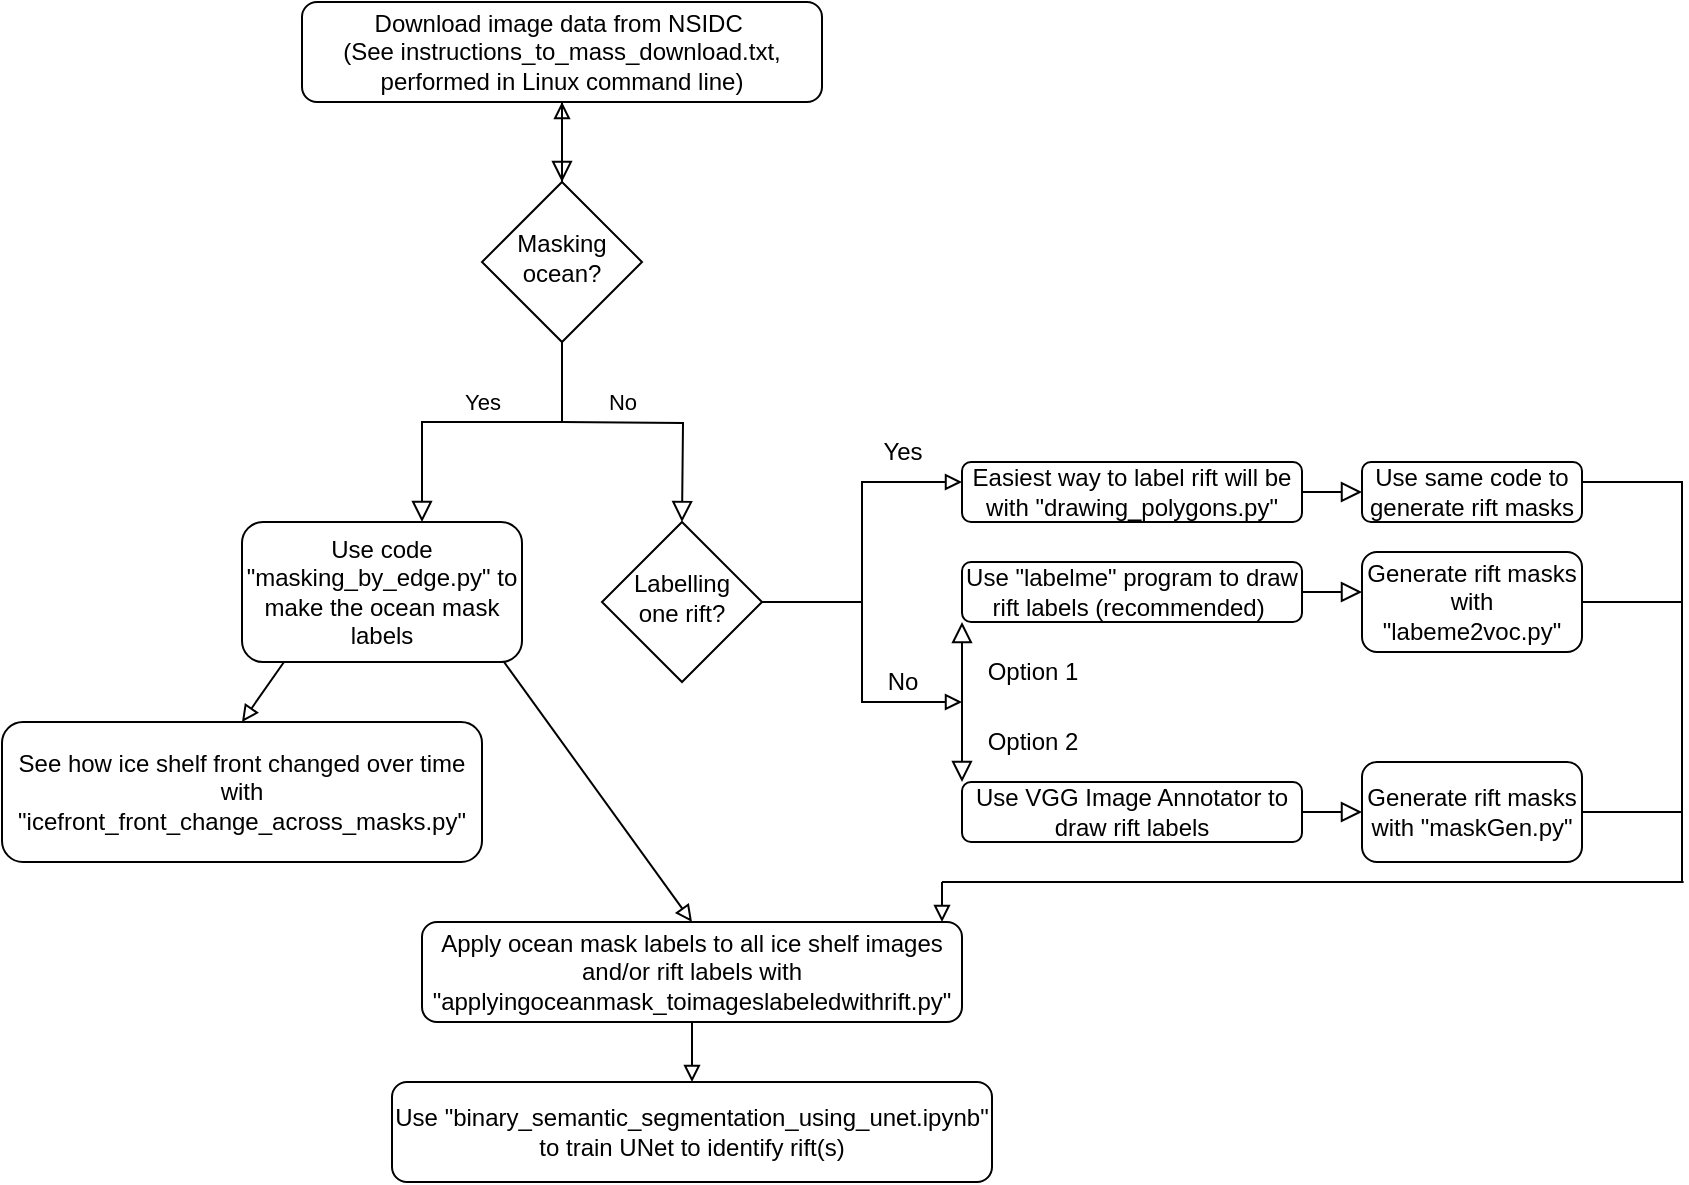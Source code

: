<mxfile version="20.2.7" type="github">
  <diagram id="C5RBs43oDa-KdzZeNtuy" name="Page-1">
    <mxGraphModel dx="1038" dy="547" grid="1" gridSize="10" guides="1" tooltips="1" connect="1" arrows="1" fold="1" page="1" pageScale="1" pageWidth="1200" pageHeight="1920" math="0" shadow="0">
      <root>
        <mxCell id="WIyWlLk6GJQsqaUBKTNV-0" />
        <mxCell id="WIyWlLk6GJQsqaUBKTNV-1" parent="WIyWlLk6GJQsqaUBKTNV-0" />
        <mxCell id="WIyWlLk6GJQsqaUBKTNV-2" value="" style="rounded=0;html=1;jettySize=auto;orthogonalLoop=1;fontSize=11;endArrow=block;endFill=0;endSize=8;strokeWidth=1;shadow=0;labelBackgroundColor=none;" parent="WIyWlLk6GJQsqaUBKTNV-1" source="WIyWlLk6GJQsqaUBKTNV-3" edge="1">
          <mxGeometry relative="1" as="geometry">
            <mxPoint x="290" y="120" as="targetPoint" />
          </mxGeometry>
        </mxCell>
        <mxCell id="WIyWlLk6GJQsqaUBKTNV-3" value="Download image data from NSIDC&amp;nbsp;&lt;br&gt;(See instructions_to_mass_download.txt, performed in Linux command line)" style="rounded=1;whiteSpace=wrap;html=1;fontSize=12;glass=0;strokeWidth=1;shadow=0;" parent="WIyWlLk6GJQsqaUBKTNV-1" vertex="1">
          <mxGeometry x="160" y="30" width="260" height="50" as="geometry" />
        </mxCell>
        <mxCell id="WIyWlLk6GJQsqaUBKTNV-4" value="Yes" style="rounded=0;html=1;jettySize=auto;orthogonalLoop=1;fontSize=11;endArrow=block;endFill=0;endSize=8;strokeWidth=1;shadow=0;labelBackgroundColor=none;edgeStyle=orthogonalEdgeStyle;" parent="WIyWlLk6GJQsqaUBKTNV-1" source="WIyWlLk6GJQsqaUBKTNV-6" edge="1">
          <mxGeometry y="-10" relative="1" as="geometry">
            <mxPoint as="offset" />
            <mxPoint x="220" y="290" as="targetPoint" />
            <Array as="points">
              <mxPoint x="290" y="240" />
              <mxPoint x="220" y="240" />
            </Array>
          </mxGeometry>
        </mxCell>
        <mxCell id="tW8DlGlpqREPAh7gmqC8-50" value="" style="edgeStyle=none;rounded=0;orthogonalLoop=1;jettySize=auto;html=1;fontSize=12;endArrow=block;endFill=0;" edge="1" parent="WIyWlLk6GJQsqaUBKTNV-1" source="WIyWlLk6GJQsqaUBKTNV-6" target="WIyWlLk6GJQsqaUBKTNV-3">
          <mxGeometry relative="1" as="geometry" />
        </mxCell>
        <mxCell id="WIyWlLk6GJQsqaUBKTNV-6" value="Masking ocean?" style="rhombus;whiteSpace=wrap;html=1;shadow=0;fontFamily=Helvetica;fontSize=12;align=center;strokeWidth=1;spacing=6;spacingTop=-4;" parent="WIyWlLk6GJQsqaUBKTNV-1" vertex="1">
          <mxGeometry x="250" y="120" width="80" height="80" as="geometry" />
        </mxCell>
        <mxCell id="WIyWlLk6GJQsqaUBKTNV-11" value="See how ice shelf front changed over time with &quot;icefront_front_change_across_masks.py&quot;" style="rounded=1;whiteSpace=wrap;html=1;fontSize=12;glass=0;strokeWidth=1;shadow=0;" parent="WIyWlLk6GJQsqaUBKTNV-1" vertex="1">
          <mxGeometry x="10" y="390" width="240" height="70" as="geometry" />
        </mxCell>
        <mxCell id="WIyWlLk6GJQsqaUBKTNV-12" value="Use code &quot;masking_by_edge.py&quot; to make the ocean mask labels" style="rounded=1;whiteSpace=wrap;html=1;fontSize=12;glass=0;strokeWidth=1;shadow=0;" parent="WIyWlLk6GJQsqaUBKTNV-1" vertex="1">
          <mxGeometry x="130" y="290" width="140" height="70" as="geometry" />
        </mxCell>
        <mxCell id="tW8DlGlpqREPAh7gmqC8-2" value="No" style="rounded=0;html=1;jettySize=auto;orthogonalLoop=1;fontSize=11;endArrow=block;endFill=0;endSize=8;strokeWidth=1;shadow=0;labelBackgroundColor=none;edgeStyle=orthogonalEdgeStyle;" edge="1" parent="WIyWlLk6GJQsqaUBKTNV-1">
          <mxGeometry x="-0.455" y="10" relative="1" as="geometry">
            <mxPoint as="offset" />
            <mxPoint x="290" y="240" as="sourcePoint" />
            <mxPoint x="350" y="290" as="targetPoint" />
          </mxGeometry>
        </mxCell>
        <mxCell id="tW8DlGlpqREPAh7gmqC8-7" style="edgeStyle=elbowEdgeStyle;rounded=0;orthogonalLoop=1;jettySize=auto;html=1;exitX=1;exitY=0.5;exitDx=0;exitDy=0;endArrow=block;endFill=0;" edge="1" parent="WIyWlLk6GJQsqaUBKTNV-1" source="tW8DlGlpqREPAh7gmqC8-6">
          <mxGeometry relative="1" as="geometry">
            <mxPoint x="490" y="270" as="targetPoint" />
            <Array as="points">
              <mxPoint x="440" y="300" />
            </Array>
          </mxGeometry>
        </mxCell>
        <mxCell id="tW8DlGlpqREPAh7gmqC8-6" value="Labelling one rift?" style="rhombus;whiteSpace=wrap;html=1;shadow=0;fontFamily=Helvetica;fontSize=12;align=center;strokeWidth=1;spacing=6;spacingTop=-4;" vertex="1" parent="WIyWlLk6GJQsqaUBKTNV-1">
          <mxGeometry x="310" y="290" width="80" height="80" as="geometry" />
        </mxCell>
        <mxCell id="tW8DlGlpqREPAh7gmqC8-8" style="edgeStyle=elbowEdgeStyle;rounded=0;orthogonalLoop=1;jettySize=auto;html=1;exitX=1;exitY=0.5;exitDx=0;exitDy=0;endArrow=block;endFill=0;" edge="1" parent="WIyWlLk6GJQsqaUBKTNV-1">
          <mxGeometry relative="1" as="geometry">
            <mxPoint x="490" y="380" as="targetPoint" />
            <mxPoint x="390" y="330" as="sourcePoint" />
          </mxGeometry>
        </mxCell>
        <mxCell id="tW8DlGlpqREPAh7gmqC8-9" value="Yes" style="text;html=1;resizable=0;autosize=1;align=center;verticalAlign=middle;points=[];fillColor=none;strokeColor=none;rounded=0;" vertex="1" parent="WIyWlLk6GJQsqaUBKTNV-1">
          <mxGeometry x="440" y="240" width="40" height="30" as="geometry" />
        </mxCell>
        <mxCell id="tW8DlGlpqREPAh7gmqC8-10" value="No" style="text;html=1;resizable=0;autosize=1;align=center;verticalAlign=middle;points=[];fillColor=none;strokeColor=none;rounded=0;" vertex="1" parent="WIyWlLk6GJQsqaUBKTNV-1">
          <mxGeometry x="440" y="355" width="40" height="30" as="geometry" />
        </mxCell>
        <mxCell id="tW8DlGlpqREPAh7gmqC8-11" value="Easiest way to label rift will be with &quot;drawing_polygons.py&quot;" style="rounded=1;whiteSpace=wrap;html=1;fontSize=12;glass=0;strokeWidth=1;shadow=0;" vertex="1" parent="WIyWlLk6GJQsqaUBKTNV-1">
          <mxGeometry x="490" y="260" width="170" height="30" as="geometry" />
        </mxCell>
        <mxCell id="tW8DlGlpqREPAh7gmqC8-19" value="" style="rounded=0;html=1;jettySize=auto;orthogonalLoop=1;fontSize=11;endArrow=block;endFill=0;endSize=8;strokeWidth=1;shadow=0;labelBackgroundColor=none;" edge="1" parent="WIyWlLk6GJQsqaUBKTNV-1">
          <mxGeometry relative="1" as="geometry">
            <mxPoint x="490" y="380" as="sourcePoint" />
            <mxPoint x="490" y="340" as="targetPoint" />
          </mxGeometry>
        </mxCell>
        <mxCell id="tW8DlGlpqREPAh7gmqC8-20" value="" style="rounded=0;html=1;jettySize=auto;orthogonalLoop=1;fontSize=11;endArrow=block;endFill=0;endSize=8;strokeWidth=1;shadow=0;labelBackgroundColor=none;" edge="1" parent="WIyWlLk6GJQsqaUBKTNV-1">
          <mxGeometry relative="1" as="geometry">
            <mxPoint x="490" y="380" as="sourcePoint" />
            <mxPoint x="490" y="420" as="targetPoint" />
          </mxGeometry>
        </mxCell>
        <mxCell id="tW8DlGlpqREPAh7gmqC8-21" value="Use &quot;labelme&quot; program to draw rift labels (recommended)&amp;nbsp;" style="rounded=1;whiteSpace=wrap;html=1;fontSize=12;glass=0;strokeWidth=1;shadow=0;" vertex="1" parent="WIyWlLk6GJQsqaUBKTNV-1">
          <mxGeometry x="490" y="310" width="170" height="30" as="geometry" />
        </mxCell>
        <mxCell id="tW8DlGlpqREPAh7gmqC8-22" style="edgeStyle=none;rounded=0;orthogonalLoop=1;jettySize=auto;html=1;exitX=0;exitY=0.75;exitDx=0;exitDy=0;endArrow=block;endFill=0;" edge="1" parent="WIyWlLk6GJQsqaUBKTNV-1" source="tW8DlGlpqREPAh7gmqC8-21" target="tW8DlGlpqREPAh7gmqC8-21">
          <mxGeometry relative="1" as="geometry" />
        </mxCell>
        <mxCell id="tW8DlGlpqREPAh7gmqC8-23" value="Use VGG Image Annotator to draw rift labels" style="rounded=1;whiteSpace=wrap;html=1;fontSize=12;glass=0;strokeWidth=1;shadow=0;" vertex="1" parent="WIyWlLk6GJQsqaUBKTNV-1">
          <mxGeometry x="490" y="420" width="170" height="30" as="geometry" />
        </mxCell>
        <mxCell id="tW8DlGlpqREPAh7gmqC8-25" value="" style="rounded=0;html=1;jettySize=auto;orthogonalLoop=1;fontSize=11;endArrow=block;endFill=0;endSize=8;strokeWidth=1;shadow=0;labelBackgroundColor=none;exitX=1;exitY=0.5;exitDx=0;exitDy=0;" edge="1" parent="WIyWlLk6GJQsqaUBKTNV-1" source="tW8DlGlpqREPAh7gmqC8-11">
          <mxGeometry relative="1" as="geometry">
            <mxPoint x="209.5" y="370" as="sourcePoint" />
            <mxPoint x="690" y="275" as="targetPoint" />
          </mxGeometry>
        </mxCell>
        <mxCell id="tW8DlGlpqREPAh7gmqC8-34" style="edgeStyle=none;rounded=0;orthogonalLoop=1;jettySize=auto;html=1;endArrow=none;endFill=0;" edge="1" parent="WIyWlLk6GJQsqaUBKTNV-1">
          <mxGeometry relative="1" as="geometry">
            <mxPoint x="850" y="275" as="targetPoint" />
            <mxPoint x="800" y="270" as="sourcePoint" />
            <Array as="points">
              <mxPoint x="850" y="270" />
            </Array>
          </mxGeometry>
        </mxCell>
        <mxCell id="tW8DlGlpqREPAh7gmqC8-26" value="Use same code to generate rift masks" style="rounded=1;whiteSpace=wrap;html=1;fontSize=12;glass=0;strokeWidth=1;shadow=0;" vertex="1" parent="WIyWlLk6GJQsqaUBKTNV-1">
          <mxGeometry x="690" y="260" width="110" height="30" as="geometry" />
        </mxCell>
        <mxCell id="tW8DlGlpqREPAh7gmqC8-27" value="" style="rounded=0;html=1;jettySize=auto;orthogonalLoop=1;fontSize=11;endArrow=block;endFill=0;endSize=8;strokeWidth=1;shadow=0;labelBackgroundColor=none;exitX=1;exitY=0.5;exitDx=0;exitDy=0;" edge="1" parent="WIyWlLk6GJQsqaUBKTNV-1" source="tW8DlGlpqREPAh7gmqC8-21">
          <mxGeometry relative="1" as="geometry">
            <mxPoint x="670" y="285" as="sourcePoint" />
            <mxPoint x="690" y="325" as="targetPoint" />
          </mxGeometry>
        </mxCell>
        <mxCell id="tW8DlGlpqREPAh7gmqC8-35" style="edgeStyle=none;rounded=0;orthogonalLoop=1;jettySize=auto;html=1;exitX=1;exitY=0.5;exitDx=0;exitDy=0;endArrow=none;endFill=0;" edge="1" parent="WIyWlLk6GJQsqaUBKTNV-1" source="tW8DlGlpqREPAh7gmqC8-28">
          <mxGeometry relative="1" as="geometry">
            <mxPoint x="850" y="330" as="targetPoint" />
          </mxGeometry>
        </mxCell>
        <mxCell id="tW8DlGlpqREPAh7gmqC8-28" value="Generate rift masks with &quot;labeme2voc.py&quot;" style="rounded=1;whiteSpace=wrap;html=1;fontSize=12;glass=0;strokeWidth=1;shadow=0;" vertex="1" parent="WIyWlLk6GJQsqaUBKTNV-1">
          <mxGeometry x="690" y="305" width="110" height="50" as="geometry" />
        </mxCell>
        <mxCell id="tW8DlGlpqREPAh7gmqC8-29" value="" style="rounded=0;html=1;jettySize=auto;orthogonalLoop=1;fontSize=11;endArrow=block;endFill=0;endSize=8;strokeWidth=1;shadow=0;labelBackgroundColor=none;exitX=1;exitY=0.5;exitDx=0;exitDy=0;" edge="1" parent="WIyWlLk6GJQsqaUBKTNV-1" source="tW8DlGlpqREPAh7gmqC8-23">
          <mxGeometry relative="1" as="geometry">
            <mxPoint x="670" y="335" as="sourcePoint" />
            <mxPoint x="690" y="435" as="targetPoint" />
          </mxGeometry>
        </mxCell>
        <mxCell id="tW8DlGlpqREPAh7gmqC8-36" style="edgeStyle=none;rounded=0;orthogonalLoop=1;jettySize=auto;html=1;exitX=1;exitY=0.5;exitDx=0;exitDy=0;endArrow=none;endFill=0;" edge="1" parent="WIyWlLk6GJQsqaUBKTNV-1" source="tW8DlGlpqREPAh7gmqC8-30">
          <mxGeometry relative="1" as="geometry">
            <mxPoint x="850" y="435" as="targetPoint" />
          </mxGeometry>
        </mxCell>
        <mxCell id="tW8DlGlpqREPAh7gmqC8-30" value="Generate rift masks with &quot;maskGen.py&quot;" style="rounded=1;whiteSpace=wrap;html=1;fontSize=12;glass=0;strokeWidth=1;shadow=0;" vertex="1" parent="WIyWlLk6GJQsqaUBKTNV-1">
          <mxGeometry x="690" y="410" width="110" height="50" as="geometry" />
        </mxCell>
        <mxCell id="tW8DlGlpqREPAh7gmqC8-37" style="edgeStyle=none;rounded=0;orthogonalLoop=1;jettySize=auto;html=1;endArrow=none;endFill=0;" edge="1" parent="WIyWlLk6GJQsqaUBKTNV-1">
          <mxGeometry relative="1" as="geometry">
            <mxPoint x="850" y="330" as="targetPoint" />
            <mxPoint x="850" y="270" as="sourcePoint" />
          </mxGeometry>
        </mxCell>
        <mxCell id="tW8DlGlpqREPAh7gmqC8-38" style="edgeStyle=none;rounded=0;orthogonalLoop=1;jettySize=auto;html=1;endArrow=none;endFill=0;" edge="1" parent="WIyWlLk6GJQsqaUBKTNV-1">
          <mxGeometry relative="1" as="geometry">
            <mxPoint x="850" y="470" as="targetPoint" />
            <mxPoint x="850" y="320" as="sourcePoint" />
          </mxGeometry>
        </mxCell>
        <mxCell id="tW8DlGlpqREPAh7gmqC8-41" value="Option 1" style="text;html=1;resizable=0;autosize=1;align=center;verticalAlign=middle;points=[];fillColor=none;strokeColor=none;rounded=0;" vertex="1" parent="WIyWlLk6GJQsqaUBKTNV-1">
          <mxGeometry x="490" y="350" width="70" height="30" as="geometry" />
        </mxCell>
        <mxCell id="tW8DlGlpqREPAh7gmqC8-43" value="Option 2" style="text;html=1;resizable=0;autosize=1;align=center;verticalAlign=middle;points=[];fillColor=none;strokeColor=none;rounded=0;" vertex="1" parent="WIyWlLk6GJQsqaUBKTNV-1">
          <mxGeometry x="490" y="385" width="70" height="30" as="geometry" />
        </mxCell>
        <mxCell id="tW8DlGlpqREPAh7gmqC8-44" value="" style="edgeStyle=none;orthogonalLoop=1;jettySize=auto;html=1;rounded=0;endArrow=none;endFill=0;" edge="1" parent="WIyWlLk6GJQsqaUBKTNV-1">
          <mxGeometry width="80" relative="1" as="geometry">
            <mxPoint x="850.8" y="470" as="sourcePoint" />
            <mxPoint x="480" y="470" as="targetPoint" />
            <Array as="points" />
          </mxGeometry>
        </mxCell>
        <mxCell id="tW8DlGlpqREPAh7gmqC8-45" value="" style="edgeStyle=none;rounded=0;orthogonalLoop=1;jettySize=auto;html=1;endArrow=block;endFill=0;" edge="1" parent="WIyWlLk6GJQsqaUBKTNV-1">
          <mxGeometry relative="1" as="geometry">
            <mxPoint x="151" y="360" as="sourcePoint" />
            <mxPoint x="130" y="390" as="targetPoint" />
          </mxGeometry>
        </mxCell>
        <mxCell id="tW8DlGlpqREPAh7gmqC8-46" value="" style="edgeStyle=none;rounded=0;orthogonalLoop=1;jettySize=auto;html=1;endArrow=block;endFill=0;entryX=0.5;entryY=0;entryDx=0;entryDy=0;" edge="1" parent="WIyWlLk6GJQsqaUBKTNV-1" target="tW8DlGlpqREPAh7gmqC8-47">
          <mxGeometry relative="1" as="geometry">
            <mxPoint x="261" y="360" as="sourcePoint" />
            <mxPoint x="290" y="390" as="targetPoint" />
          </mxGeometry>
        </mxCell>
        <mxCell id="tW8DlGlpqREPAh7gmqC8-48" style="edgeStyle=none;rounded=0;orthogonalLoop=1;jettySize=auto;html=1;endArrow=block;endFill=0;" edge="1" parent="WIyWlLk6GJQsqaUBKTNV-1">
          <mxGeometry relative="1" as="geometry">
            <mxPoint x="480" y="490" as="targetPoint" />
            <mxPoint x="480" y="470" as="sourcePoint" />
          </mxGeometry>
        </mxCell>
        <mxCell id="tW8DlGlpqREPAh7gmqC8-47" value="&lt;font style=&quot;font-size: 12px;&quot;&gt;Apply ocean mask labels to all ice shelf images and/or rift labels with &quot;applyingoceanmask_toimageslabeledwithrift.py&quot;&lt;/font&gt;" style="rounded=1;whiteSpace=wrap;html=1;fontSize=12;glass=0;strokeWidth=1;shadow=0;" vertex="1" parent="WIyWlLk6GJQsqaUBKTNV-1">
          <mxGeometry x="220" y="490" width="270" height="50" as="geometry" />
        </mxCell>
        <mxCell id="tW8DlGlpqREPAh7gmqC8-51" value="" style="edgeStyle=none;rounded=0;orthogonalLoop=1;jettySize=auto;html=1;fontSize=12;endArrow=block;endFill=0;exitX=0.5;exitY=1;exitDx=0;exitDy=0;" edge="1" parent="WIyWlLk6GJQsqaUBKTNV-1" source="tW8DlGlpqREPAh7gmqC8-47">
          <mxGeometry relative="1" as="geometry">
            <mxPoint x="360" y="420" as="sourcePoint" />
            <mxPoint x="355" y="570" as="targetPoint" />
          </mxGeometry>
        </mxCell>
        <mxCell id="tW8DlGlpqREPAh7gmqC8-52" value="&lt;font style=&quot;font-size: 12px;&quot;&gt;Use &quot;binary_semantic_segmentation_using_unet.ipynb&quot; to train UNet to identify rift(s)&lt;/font&gt;" style="rounded=1;whiteSpace=wrap;html=1;fontSize=12;glass=0;strokeWidth=1;shadow=0;" vertex="1" parent="WIyWlLk6GJQsqaUBKTNV-1">
          <mxGeometry x="205" y="570" width="300" height="50" as="geometry" />
        </mxCell>
      </root>
    </mxGraphModel>
  </diagram>
</mxfile>
